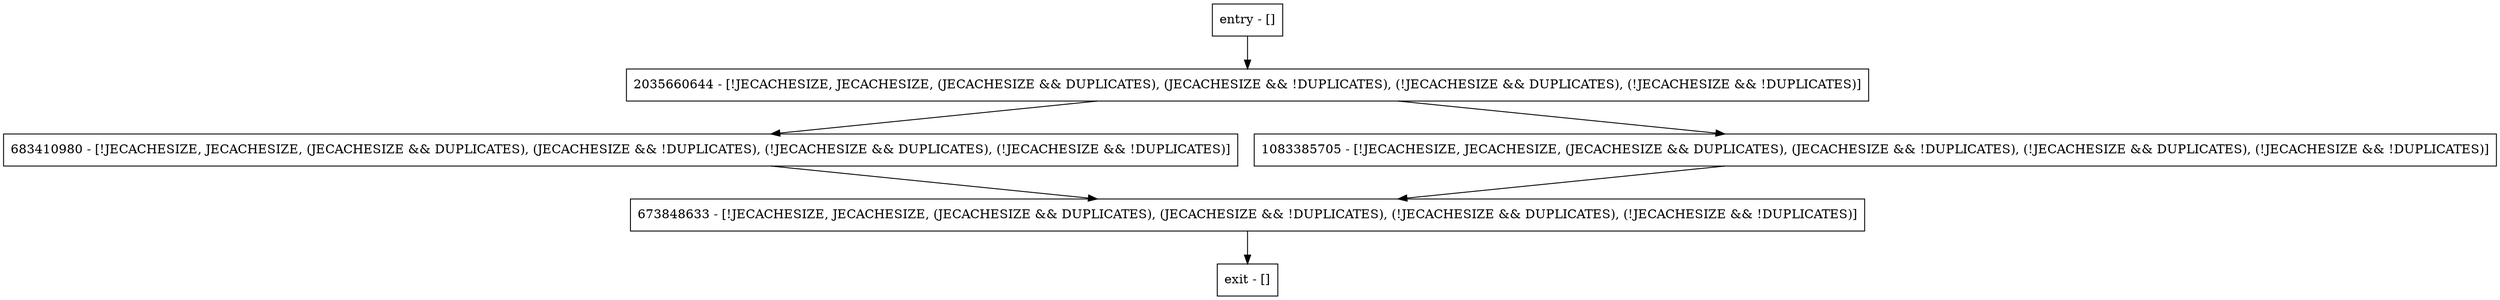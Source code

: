 digraph getSortedDuplicates {
node [shape=record];
entry [label="entry - []"];
exit [label="exit - []"];
673848633 [label="673848633 - [!JECACHESIZE, JECACHESIZE, (JECACHESIZE && DUPLICATES), (JECACHESIZE && !DUPLICATES), (!JECACHESIZE && DUPLICATES), (!JECACHESIZE && !DUPLICATES)]"];
683410980 [label="683410980 - [!JECACHESIZE, JECACHESIZE, (JECACHESIZE && DUPLICATES), (JECACHESIZE && !DUPLICATES), (!JECACHESIZE && DUPLICATES), (!JECACHESIZE && !DUPLICATES)]"];
2035660644 [label="2035660644 - [!JECACHESIZE, JECACHESIZE, (JECACHESIZE && DUPLICATES), (JECACHESIZE && !DUPLICATES), (!JECACHESIZE && DUPLICATES), (!JECACHESIZE && !DUPLICATES)]"];
1083385705 [label="1083385705 - [!JECACHESIZE, JECACHESIZE, (JECACHESIZE && DUPLICATES), (JECACHESIZE && !DUPLICATES), (!JECACHESIZE && DUPLICATES), (!JECACHESIZE && !DUPLICATES)]"];
entry;
exit;
entry -> 2035660644;
673848633 -> exit;
683410980 -> 673848633;
2035660644 -> 683410980;
2035660644 -> 1083385705;
1083385705 -> 673848633;
}
